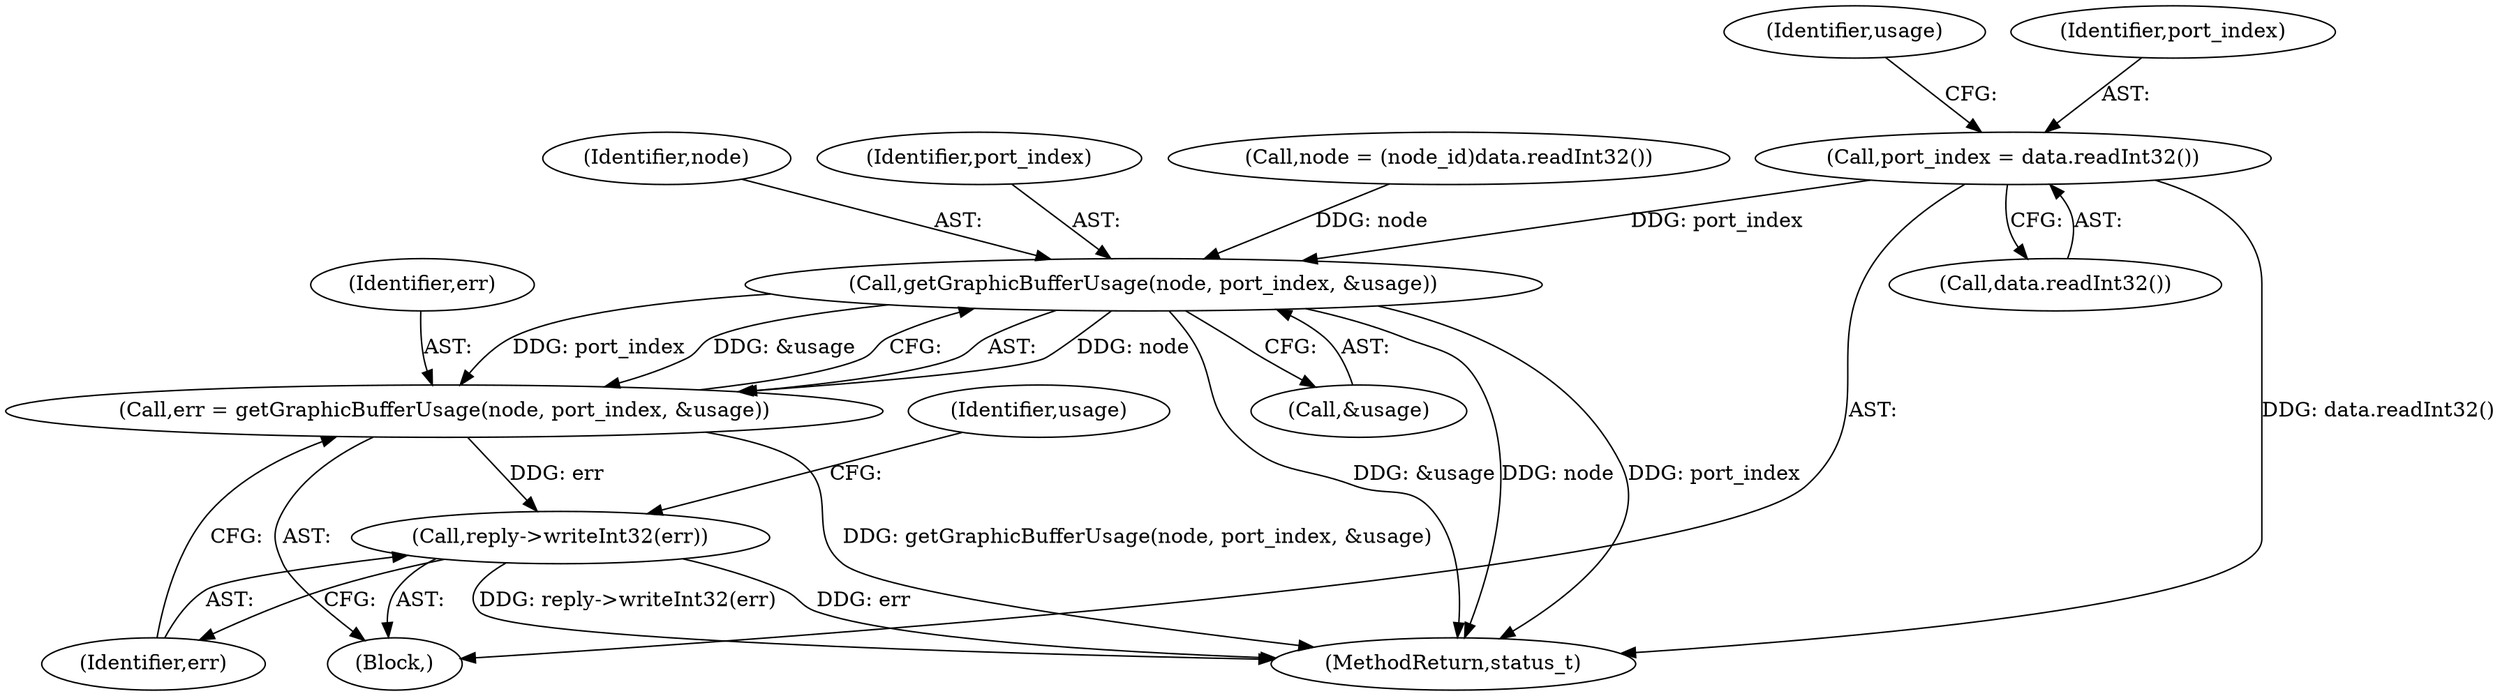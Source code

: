 digraph "0_Android_0bb5ced60304da7f61478ffd359e7ba65d72f181@API" {
"1000621" [label="(Call,port_index = data.readInt32())"];
"1000631" [label="(Call,getGraphicBufferUsage(node, port_index, &usage))"];
"1000629" [label="(Call,err = getGraphicBufferUsage(node, port_index, &usage))"];
"1000636" [label="(Call,reply->writeInt32(err))"];
"1000621" [label="(Call,port_index = data.readInt32())"];
"1001353" [label="(MethodReturn,status_t)"];
"1000629" [label="(Call,err = getGraphicBufferUsage(node, port_index, &usage))"];
"1000639" [label="(Identifier,usage)"];
"1000632" [label="(Identifier,node)"];
"1000637" [label="(Identifier,err)"];
"1000630" [label="(Identifier,err)"];
"1000633" [label="(Identifier,port_index)"];
"1000626" [label="(Identifier,usage)"];
"1000623" [label="(Call,data.readInt32())"];
"1000615" [label="(Call,node = (node_id)data.readInt32())"];
"1000636" [label="(Call,reply->writeInt32(err))"];
"1000609" [label="(Block,)"];
"1000622" [label="(Identifier,port_index)"];
"1000631" [label="(Call,getGraphicBufferUsage(node, port_index, &usage))"];
"1000634" [label="(Call,&usage)"];
"1000621" -> "1000609"  [label="AST: "];
"1000621" -> "1000623"  [label="CFG: "];
"1000622" -> "1000621"  [label="AST: "];
"1000623" -> "1000621"  [label="AST: "];
"1000626" -> "1000621"  [label="CFG: "];
"1000621" -> "1001353"  [label="DDG: data.readInt32()"];
"1000621" -> "1000631"  [label="DDG: port_index"];
"1000631" -> "1000629"  [label="AST: "];
"1000631" -> "1000634"  [label="CFG: "];
"1000632" -> "1000631"  [label="AST: "];
"1000633" -> "1000631"  [label="AST: "];
"1000634" -> "1000631"  [label="AST: "];
"1000629" -> "1000631"  [label="CFG: "];
"1000631" -> "1001353"  [label="DDG: node"];
"1000631" -> "1001353"  [label="DDG: port_index"];
"1000631" -> "1001353"  [label="DDG: &usage"];
"1000631" -> "1000629"  [label="DDG: node"];
"1000631" -> "1000629"  [label="DDG: port_index"];
"1000631" -> "1000629"  [label="DDG: &usage"];
"1000615" -> "1000631"  [label="DDG: node"];
"1000629" -> "1000609"  [label="AST: "];
"1000630" -> "1000629"  [label="AST: "];
"1000637" -> "1000629"  [label="CFG: "];
"1000629" -> "1001353"  [label="DDG: getGraphicBufferUsage(node, port_index, &usage)"];
"1000629" -> "1000636"  [label="DDG: err"];
"1000636" -> "1000609"  [label="AST: "];
"1000636" -> "1000637"  [label="CFG: "];
"1000637" -> "1000636"  [label="AST: "];
"1000639" -> "1000636"  [label="CFG: "];
"1000636" -> "1001353"  [label="DDG: err"];
"1000636" -> "1001353"  [label="DDG: reply->writeInt32(err)"];
}
